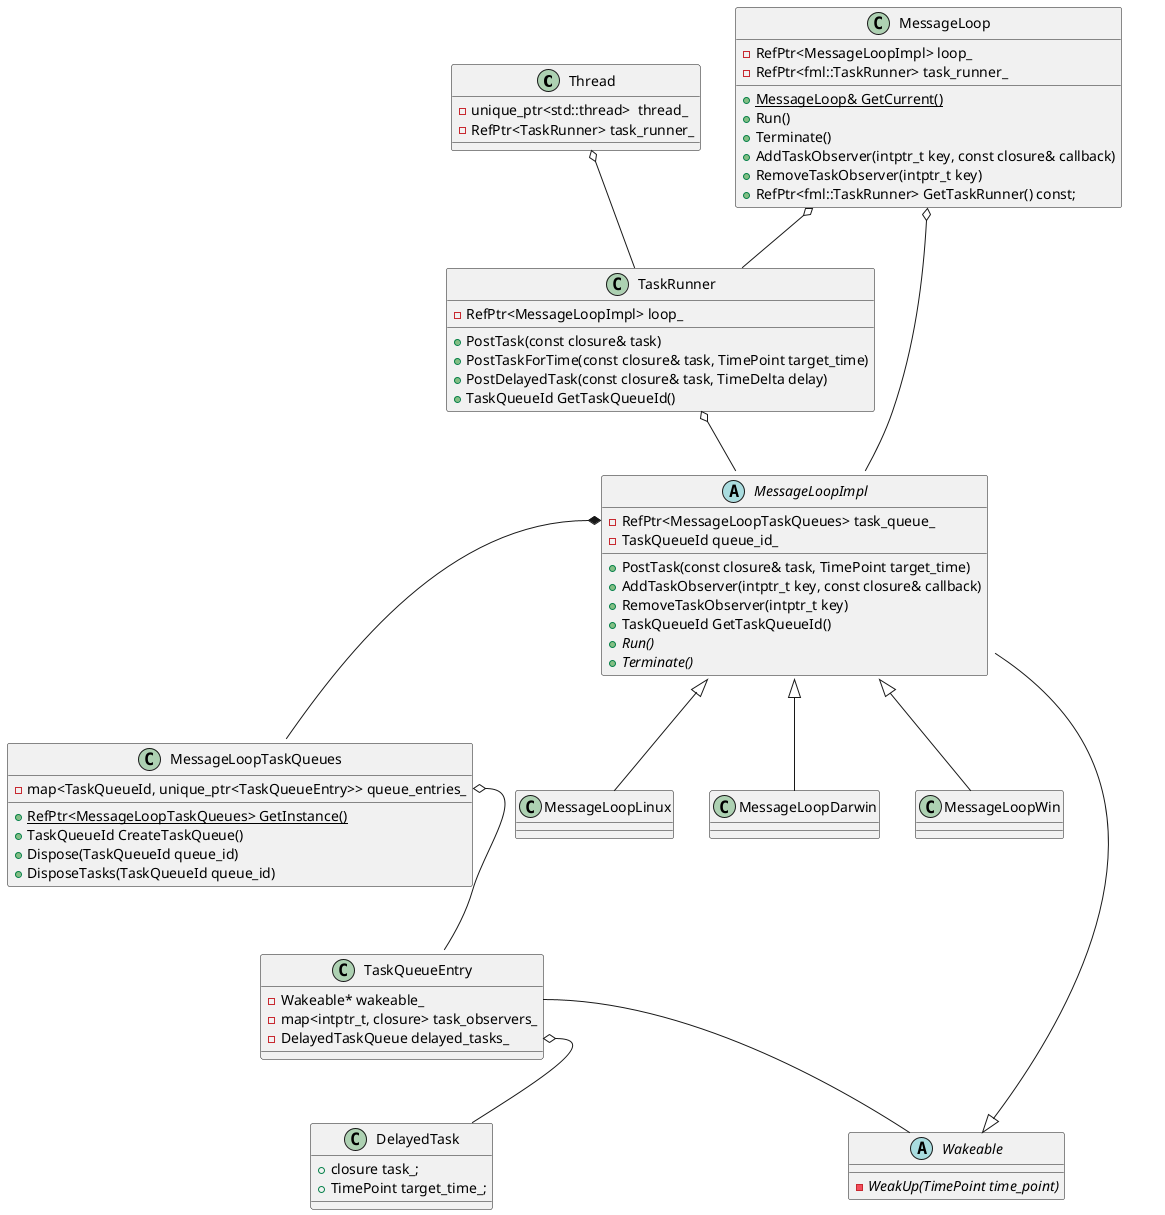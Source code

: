 @startuml thread
class Thread {
- unique_ptr<std::thread>  thread_
- RefPtr<TaskRunner> task_runner_
}

class MessageLoop {
- RefPtr<MessageLoopImpl> loop_
- RefPtr<fml::TaskRunner> task_runner_
+ {static} MessageLoop& GetCurrent()
+ Run()
+ Terminate()
+ AddTaskObserver(intptr_t key, const closure& callback)
+ RemoveTaskObserver(intptr_t key)
+ RefPtr<fml::TaskRunner> GetTaskRunner() const;
}

class TaskRunner {
- RefPtr<MessageLoopImpl> loop_
+ PostTask(const closure& task)
+ PostTaskForTime(const closure& task, TimePoint target_time)
+ PostDelayedTask(const closure& task, TimeDelta delay)
+ TaskQueueId GetTaskQueueId()
}


abstract MessageLoopImpl {
- RefPtr<MessageLoopTaskQueues> task_queue_
- TaskQueueId queue_id_
+ PostTask(const closure& task, TimePoint target_time)
+ AddTaskObserver(intptr_t key, const closure& callback)
+ RemoveTaskObserver(intptr_t key)
+ TaskQueueId GetTaskQueueId()
+ {abstract} Run()
+ {abstract} Terminate()
}

abstract Wakeable {
- {abstract} WeakUp(TimePoint time_point)
}

class MessageLoopTaskQueues {
+ {static} RefPtr<MessageLoopTaskQueues> GetInstance()
+ TaskQueueId CreateTaskQueue()
+ Dispose(TaskQueueId queue_id)
+ DisposeTasks(TaskQueueId queue_id)

- map<TaskQueueId, unique_ptr<TaskQueueEntry>> queue_entries_
}

class MessageLoopLinux {

}

class MessageLoopDarwin {

}

class MessageLoopWin {

}

class TaskQueueEntry {
- Wakeable* wakeable_
- map<intptr_t, closure> task_observers_
- DelayedTaskQueue delayed_tasks_
}

class DelayedTask {
+ closure task_;
+ TimePoint target_time_;
}

Thread o-- TaskRunner 
TaskRunner o-- MessageLoopImpl
Wakeable <|-- MessageLoopImpl

MessageLoopImpl::task_queue_ *-- MessageLoopTaskQueues 

MessageLoopImpl <|-- MessageLoopLinux
MessageLoopImpl <|-- MessageLoopDarwin
MessageLoopImpl <|-- MessageLoopWin

MessageLoop o-- MessageLoopImpl
MessageLoop o-- TaskRunner

MessageLoopTaskQueues::queue_entries_ o-- TaskQueueEntry
TaskQueueEntry::delayed_tasks_ o-- DelayedTask

TaskQueueEntry::wakeable_ -- Wakeable

@enduml